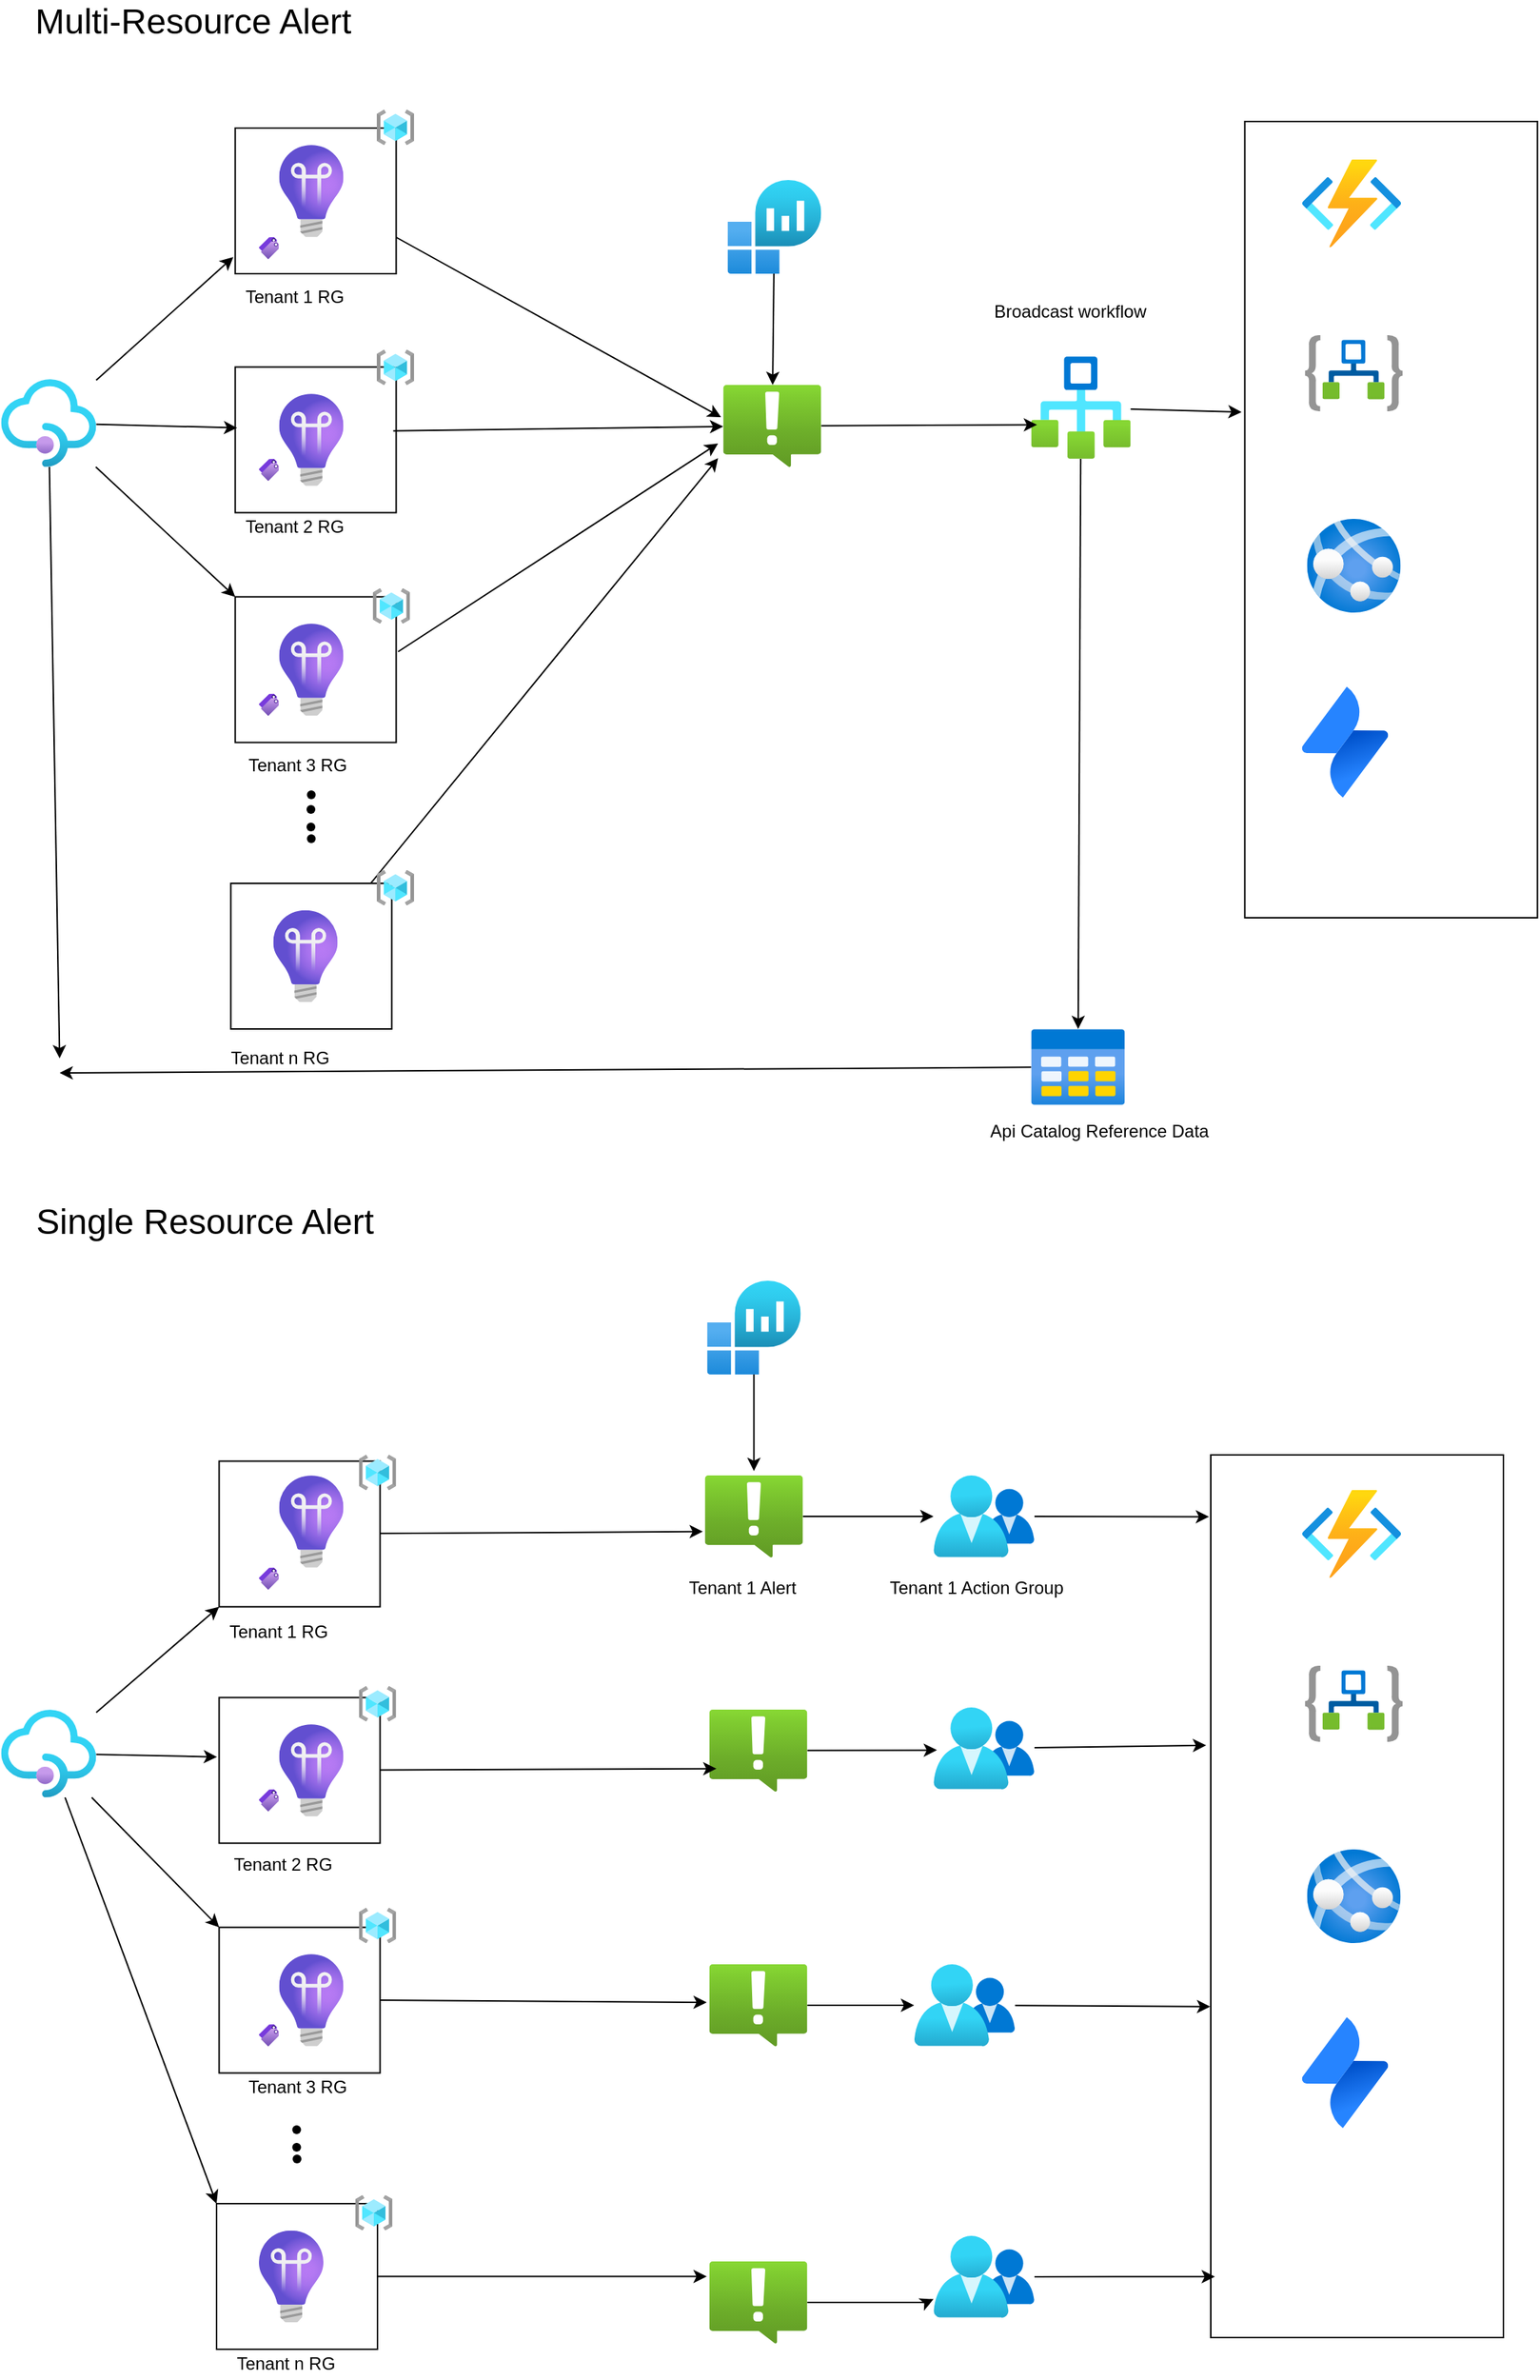 <mxfile>
    <diagram id="PjX6TMRhEjkoH-ikMJ8E" name="Page-1">
        <mxGraphModel dx="1954" dy="1142" grid="1" gridSize="10" guides="1" tooltips="1" connect="1" arrows="1" fold="1" page="1" pageScale="1" pageWidth="1100" pageHeight="850" math="0" shadow="0">
            <root>
                <mxCell id="0"/>
                <mxCell id="1" parent="0"/>
                <mxCell id="38" value="" style="edgeStyle=none;html=1;entryX=-0.012;entryY=0.886;entryDx=0;entryDy=0;entryPerimeter=0;" parent="1" source="2" target="152" edge="1">
                    <mxGeometry relative="1" as="geometry"/>
                </mxCell>
                <mxCell id="40" style="edgeStyle=none;html=1;entryX=0.012;entryY=0.418;entryDx=0;entryDy=0;entryPerimeter=0;" parent="1" source="2" target="153" edge="1">
                    <mxGeometry relative="1" as="geometry"/>
                </mxCell>
                <mxCell id="41" style="edgeStyle=none;html=1;entryX=0;entryY=0;entryDx=0;entryDy=0;" parent="1" source="2" target="154" edge="1">
                    <mxGeometry relative="1" as="geometry"/>
                </mxCell>
                <mxCell id="78" style="edgeStyle=none;html=1;" parent="1" source="2" edge="1">
                    <mxGeometry relative="1" as="geometry">
                        <mxPoint x="67.75" y="758" as="targetPoint"/>
                    </mxGeometry>
                </mxCell>
                <mxCell id="2" value="" style="aspect=fixed;html=1;points=[];align=center;image;fontSize=12;image=img/lib/azure2/integration/API_Management_Services.svg;" parent="1" vertex="1">
                    <mxGeometry x="27.75" y="294" width="65" height="60" as="geometry"/>
                </mxCell>
                <mxCell id="54" style="edgeStyle=none;html=1;" parent="1" source="9" target="52" edge="1">
                    <mxGeometry relative="1" as="geometry"/>
                </mxCell>
                <mxCell id="151" style="edgeStyle=none;html=1;entryX=-0.011;entryY=0.365;entryDx=0;entryDy=0;entryPerimeter=0;" parent="1" source="9" target="69" edge="1">
                    <mxGeometry relative="1" as="geometry"/>
                </mxCell>
                <mxCell id="9" value="" style="aspect=fixed;html=1;points=[];align=center;image;fontSize=12;image=img/lib/azure2/general/Workflow.svg;" parent="1" vertex="1">
                    <mxGeometry x="731.75" y="278.5" width="68" height="70" as="geometry"/>
                </mxCell>
                <mxCell id="17" value="" style="aspect=fixed;html=1;points=[];align=center;image;fontSize=12;image=img/lib/azure2/general/Tags.svg;" parent="1" vertex="1">
                    <mxGeometry x="203.9" y="509" width="13.85" height="15" as="geometry"/>
                </mxCell>
                <mxCell id="42" style="edgeStyle=none;html=1;entryX=-0.022;entryY=0.393;entryDx=0;entryDy=0;entryPerimeter=0;exitX=1;exitY=0.75;exitDx=0;exitDy=0;" parent="1" source="152" target="145" edge="1">
                    <mxGeometry relative="1" as="geometry">
                        <mxPoint x="419.838" y="278.07" as="targetPoint"/>
                    </mxGeometry>
                </mxCell>
                <mxCell id="15" value="" style="aspect=fixed;html=1;points=[];align=center;image;fontSize=12;image=img/lib/azure2/devops/Application_Insights.svg;" parent="1" vertex="1">
                    <mxGeometry x="217.75" y="134" width="44" height="63" as="geometry"/>
                </mxCell>
                <mxCell id="47" style="edgeStyle=none;html=1;exitX=0.982;exitY=0.438;exitDx=0;exitDy=0;exitPerimeter=0;" parent="1" source="153" target="145" edge="1">
                    <mxGeometry relative="1" as="geometry">
                        <mxPoint x="267.75" y="327" as="sourcePoint"/>
                        <mxPoint x="507.75" y="327" as="targetPoint"/>
                    </mxGeometry>
                </mxCell>
                <mxCell id="34" value="" style="aspect=fixed;html=1;points=[];align=center;image;fontSize=12;image=img/lib/azure2/devops/Application_Insights.svg;" parent="1" vertex="1">
                    <mxGeometry x="217.75" y="304" width="44" height="63" as="geometry"/>
                </mxCell>
                <mxCell id="44" style="edgeStyle=none;html=1;exitX=1.012;exitY=0.377;exitDx=0;exitDy=0;exitPerimeter=0;" parent="1" source="154" edge="1">
                    <mxGeometry relative="1" as="geometry">
                        <mxPoint x="517.75" y="338" as="targetPoint"/>
                    </mxGeometry>
                </mxCell>
                <mxCell id="35" value="" style="aspect=fixed;html=1;points=[];align=center;image;fontSize=12;image=img/lib/azure2/devops/Application_Insights.svg;" parent="1" vertex="1">
                    <mxGeometry x="217.75" y="461" width="44" height="63" as="geometry"/>
                </mxCell>
                <mxCell id="79" style="edgeStyle=none;html=1;" parent="1" source="52" edge="1">
                    <mxGeometry relative="1" as="geometry">
                        <mxPoint x="67.75" y="768" as="targetPoint"/>
                    </mxGeometry>
                </mxCell>
                <mxCell id="52" value="" style="aspect=fixed;html=1;points=[];align=center;image;fontSize=12;image=img/lib/azure2/general/Table.svg;shadow=0;fillColor=none;" parent="1" vertex="1">
                    <mxGeometry x="731.75" y="738" width="64" height="52" as="geometry"/>
                </mxCell>
                <mxCell id="57" value="" style="aspect=fixed;html=1;points=[];align=center;image;fontSize=12;image=img/lib/azure2/general/Tags.svg;" parent="1" vertex="1">
                    <mxGeometry x="203.9" y="197" width="13.85" height="15" as="geometry"/>
                </mxCell>
                <mxCell id="58" value="" style="aspect=fixed;html=1;points=[];align=center;image;fontSize=12;image=img/lib/azure2/general/Tags.svg;" parent="1" vertex="1">
                    <mxGeometry x="203.9" y="348.5" width="13.85" height="15" as="geometry"/>
                </mxCell>
                <mxCell id="60" value="" style="aspect=fixed;html=1;points=[];align=center;image;fontSize=12;image=img/lib/azure2/iot/Function_Apps.svg;shadow=0;fillColor=none;" parent="1" vertex="1">
                    <mxGeometry x="916.75" y="144" width="68" height="60" as="geometry"/>
                </mxCell>
                <mxCell id="61" value="" style="aspect=fixed;html=1;points=[];align=center;image;fontSize=12;image=img/lib/azure2/iot/Logic_Apps.svg;shadow=0;fillColor=none;" parent="1" vertex="1">
                    <mxGeometry x="918.75" y="264" width="67" height="52" as="geometry"/>
                </mxCell>
                <mxCell id="63" value="" style="aspect=fixed;html=1;points=[];align=center;image;fontSize=12;image=img/lib/azure2/compute/App_Services.svg;shadow=0;fillColor=none;" parent="1" vertex="1">
                    <mxGeometry x="920.25" y="389.5" width="64" height="64" as="geometry"/>
                </mxCell>
                <mxCell id="65" value="" style="image;image=img/lib/atlassian/Jira_Service_Desk_Logo.svg;shadow=0;fillColor=none;" parent="1" vertex="1">
                    <mxGeometry x="916.75" y="504" width="59" height="76" as="geometry"/>
                </mxCell>
                <mxCell id="67" value="" style="shape=image;verticalLabelPosition=bottom;labelBackgroundColor=#ffffff;verticalAlign=top;aspect=fixed;imageAspect=0;image=https://www.pngfind.com/pngs/m/618-6187399_servicenow-logo-png-service-now-logo-png-transparent.png;" parent="1" vertex="1">
                    <mxGeometry x="897.75" y="626.5" width="133.71" height="27" as="geometry"/>
                </mxCell>
                <mxCell id="69" value="" style="whiteSpace=wrap;html=1;shadow=0;fillColor=none;" parent="1" vertex="1">
                    <mxGeometry x="877.75" y="118" width="200" height="544" as="geometry"/>
                </mxCell>
                <mxCell id="111" value="" style="edgeStyle=none;html=1;entryX=0;entryY=1;entryDx=0;entryDy=0;" parent="1" source="115" target="161" edge="1">
                    <mxGeometry relative="1" as="geometry"/>
                </mxCell>
                <mxCell id="112" style="edgeStyle=none;html=1;entryX=-0.013;entryY=0.408;entryDx=0;entryDy=0;entryPerimeter=0;" parent="1" source="115" target="163" edge="1">
                    <mxGeometry relative="1" as="geometry"/>
                </mxCell>
                <mxCell id="113" style="edgeStyle=none;html=1;entryX=0;entryY=0;entryDx=0;entryDy=0;" parent="1" source="115" target="164" edge="1">
                    <mxGeometry relative="1" as="geometry"/>
                </mxCell>
                <mxCell id="205" style="edgeStyle=none;html=1;entryX=0;entryY=0;entryDx=0;entryDy=0;" parent="1" source="115" target="199" edge="1">
                    <mxGeometry relative="1" as="geometry"/>
                </mxCell>
                <mxCell id="115" value="" style="aspect=fixed;html=1;points=[];align=center;image;fontSize=12;image=img/lib/azure2/integration/API_Management_Services.svg;" parent="1" vertex="1">
                    <mxGeometry x="27.75" y="1203" width="65" height="60" as="geometry"/>
                </mxCell>
                <mxCell id="122" value="" style="aspect=fixed;html=1;points=[];align=center;image;fontSize=12;image=img/lib/azure2/general/Tags.svg;" parent="1" vertex="1">
                    <mxGeometry x="203.9" y="1418" width="13.85" height="15" as="geometry"/>
                </mxCell>
                <mxCell id="126" style="edgeStyle=none;html=1;entryX=-0.021;entryY=0.685;entryDx=0;entryDy=0;entryPerimeter=0;startArrow=none;" parent="1" source="161" target="143" edge="1">
                    <mxGeometry relative="1" as="geometry">
                        <mxPoint x="442.022" y="1076.14" as="targetPoint"/>
                    </mxGeometry>
                </mxCell>
                <mxCell id="127" value="" style="aspect=fixed;html=1;points=[];align=center;image;fontSize=12;image=img/lib/azure2/devops/Application_Insights.svg;" parent="1" vertex="1">
                    <mxGeometry x="217.75" y="1043" width="44" height="63" as="geometry"/>
                </mxCell>
                <mxCell id="129" value="" style="aspect=fixed;html=1;points=[];align=center;image;fontSize=12;image=img/lib/azure2/devops/Application_Insights.svg;" parent="1" vertex="1">
                    <mxGeometry x="217.75" y="1213" width="44" height="63" as="geometry"/>
                </mxCell>
                <mxCell id="130" style="edgeStyle=none;html=1;exitX=1;exitY=0.5;exitDx=0;exitDy=0;" parent="1" source="164" edge="1">
                    <mxGeometry relative="1" as="geometry">
                        <mxPoint x="510" y="1403" as="targetPoint"/>
                    </mxGeometry>
                </mxCell>
                <mxCell id="131" value="" style="aspect=fixed;html=1;points=[];align=center;image;fontSize=12;image=img/lib/azure2/devops/Application_Insights.svg;" parent="1" vertex="1">
                    <mxGeometry x="217.75" y="1370" width="44" height="63" as="geometry"/>
                </mxCell>
                <mxCell id="134" value="" style="aspect=fixed;html=1;points=[];align=center;image;fontSize=12;image=img/lib/azure2/general/Tags.svg;" parent="1" vertex="1">
                    <mxGeometry x="203.9" y="1106" width="13.85" height="15" as="geometry"/>
                </mxCell>
                <mxCell id="135" value="" style="aspect=fixed;html=1;points=[];align=center;image;fontSize=12;image=img/lib/azure2/general/Tags.svg;" parent="1" vertex="1">
                    <mxGeometry x="203.9" y="1257.5" width="13.85" height="15" as="geometry"/>
                </mxCell>
                <mxCell id="136" value="" style="aspect=fixed;html=1;points=[];align=center;image;fontSize=12;image=img/lib/azure2/iot/Function_Apps.svg;shadow=0;fillColor=none;" parent="1" vertex="1">
                    <mxGeometry x="916.75" y="1053" width="68" height="60" as="geometry"/>
                </mxCell>
                <mxCell id="137" value="" style="aspect=fixed;html=1;points=[];align=center;image;fontSize=12;image=img/lib/azure2/iot/Logic_Apps.svg;shadow=0;fillColor=none;" parent="1" vertex="1">
                    <mxGeometry x="918.75" y="1173" width="67" height="52" as="geometry"/>
                </mxCell>
                <mxCell id="138" value="" style="aspect=fixed;html=1;points=[];align=center;image;fontSize=12;image=img/lib/azure2/compute/App_Services.svg;shadow=0;fillColor=none;" parent="1" vertex="1">
                    <mxGeometry x="920.25" y="1298.5" width="64" height="64" as="geometry"/>
                </mxCell>
                <mxCell id="139" value="" style="image;image=img/lib/atlassian/Jira_Service_Desk_Logo.svg;shadow=0;fillColor=none;" parent="1" vertex="1">
                    <mxGeometry x="916.75" y="1413" width="59" height="76" as="geometry"/>
                </mxCell>
                <mxCell id="140" value="" style="shape=image;verticalLabelPosition=bottom;labelBackgroundColor=#ffffff;verticalAlign=top;aspect=fixed;imageAspect=0;image=https://www.pngfind.com/pngs/m/618-6187399_servicenow-logo-png-service-now-logo-png-transparent.png;" parent="1" vertex="1">
                    <mxGeometry x="897.75" y="1535.5" width="133.71" height="27" as="geometry"/>
                </mxCell>
                <mxCell id="141" value="" style="whiteSpace=wrap;html=1;shadow=0;fillColor=none;" parent="1" vertex="1">
                    <mxGeometry x="854.5" y="1029" width="200" height="603" as="geometry"/>
                </mxCell>
                <mxCell id="183" style="edgeStyle=none;html=1;" parent="1" source="142" target="167" edge="1">
                    <mxGeometry relative="1" as="geometry"/>
                </mxCell>
                <mxCell id="142" value="" style="aspect=fixed;html=1;points=[];align=center;image;fontSize=12;image=img/lib/azure2/management_governance/Alerts.svg;shadow=0;fillColor=none;" parent="1" vertex="1">
                    <mxGeometry x="511.75" y="1377" width="67" height="56.0" as="geometry"/>
                </mxCell>
                <mxCell id="176" style="edgeStyle=none;html=1;" parent="1" source="143" target="165" edge="1">
                    <mxGeometry relative="1" as="geometry"/>
                </mxCell>
                <mxCell id="143" value="" style="aspect=fixed;html=1;points=[];align=center;image;fontSize=12;image=img/lib/azure2/management_governance/Alerts.svg;shadow=0;fillColor=none;" parent="1" vertex="1">
                    <mxGeometry x="508.75" y="1043" width="67" height="56.0" as="geometry"/>
                </mxCell>
                <mxCell id="150" style="edgeStyle=none;html=1;entryX=0.059;entryY=0.667;entryDx=0;entryDy=0;entryPerimeter=0;" parent="1" source="145" target="9" edge="1">
                    <mxGeometry relative="1" as="geometry"/>
                </mxCell>
                <mxCell id="145" value="" style="aspect=fixed;html=1;points=[];align=center;image;fontSize=12;image=img/lib/azure2/management_governance/Alerts.svg;shadow=0;fillColor=none;" parent="1" vertex="1">
                    <mxGeometry x="521.25" y="298" width="67" height="56.0" as="geometry"/>
                </mxCell>
                <mxCell id="169" style="edgeStyle=none;html=1;" parent="1" source="148" target="145" edge="1">
                    <mxGeometry relative="1" as="geometry"/>
                </mxCell>
                <mxCell id="148" value="" style="aspect=fixed;html=1;points=[];align=center;image;fontSize=12;image=img/lib/azure2/analytics/Log_Analytics_Workspaces.svg;" parent="1" vertex="1">
                    <mxGeometry x="524.25" y="158" width="64" height="64" as="geometry"/>
                </mxCell>
                <mxCell id="177" style="edgeStyle=none;html=1;entryX=0.034;entryY=0.521;entryDx=0;entryDy=0;entryPerimeter=0;" parent="1" source="149" target="166" edge="1">
                    <mxGeometry relative="1" as="geometry"/>
                </mxCell>
                <mxCell id="149" value="" style="aspect=fixed;html=1;points=[];align=center;image;fontSize=12;image=img/lib/azure2/management_governance/Alerts.svg;shadow=0;fillColor=none;" parent="1" vertex="1">
                    <mxGeometry x="511.75" y="1203" width="67" height="56.0" as="geometry"/>
                </mxCell>
                <mxCell id="152" value="" style="whiteSpace=wrap;html=1;shadow=0;fillColor=none;" parent="1" vertex="1">
                    <mxGeometry x="187.75" y="122.5" width="110" height="99.5" as="geometry"/>
                </mxCell>
                <mxCell id="153" value="" style="whiteSpace=wrap;html=1;shadow=0;fillColor=none;" parent="1" vertex="1">
                    <mxGeometry x="187.75" y="285.75" width="110" height="99.5" as="geometry"/>
                </mxCell>
                <mxCell id="154" value="" style="whiteSpace=wrap;html=1;shadow=0;fillColor=none;" parent="1" vertex="1">
                    <mxGeometry x="187.75" y="442.75" width="110" height="99.5" as="geometry"/>
                </mxCell>
                <mxCell id="157" value="Tenant 3 RG" style="text;html=1;align=center;verticalAlign=middle;resizable=0;points=[];autosize=1;strokeColor=none;fillColor=none;" parent="1" vertex="1">
                    <mxGeometry x="189.75" y="548" width="80" height="20" as="geometry"/>
                </mxCell>
                <mxCell id="158" value="Tenant 2 RG" style="text;html=1;align=center;verticalAlign=middle;resizable=0;points=[];autosize=1;strokeColor=none;fillColor=none;" parent="1" vertex="1">
                    <mxGeometry x="187.75" y="385.25" width="80" height="20" as="geometry"/>
                </mxCell>
                <mxCell id="159" value="Tenant 1 RG" style="text;html=1;align=center;verticalAlign=middle;resizable=0;points=[];autosize=1;strokeColor=none;fillColor=none;" parent="1" vertex="1">
                    <mxGeometry x="187.75" y="228" width="80" height="20" as="geometry"/>
                </mxCell>
                <mxCell id="161" value="" style="whiteSpace=wrap;html=1;shadow=0;fillColor=none;" parent="1" vertex="1">
                    <mxGeometry x="176.75" y="1033.25" width="110" height="99.5" as="geometry"/>
                </mxCell>
                <mxCell id="184" style="edgeStyle=none;html=1;entryX=0.073;entryY=0.72;entryDx=0;entryDy=0;entryPerimeter=0;" parent="1" source="163" target="149" edge="1">
                    <mxGeometry relative="1" as="geometry">
                        <mxPoint x="450" y="1245" as="targetPoint"/>
                    </mxGeometry>
                </mxCell>
                <mxCell id="163" value="" style="whiteSpace=wrap;html=1;shadow=0;fillColor=none;" parent="1" vertex="1">
                    <mxGeometry x="176.75" y="1194.75" width="110" height="99.5" as="geometry"/>
                </mxCell>
                <mxCell id="164" value="" style="whiteSpace=wrap;html=1;shadow=0;fillColor=none;" parent="1" vertex="1">
                    <mxGeometry x="176.75" y="1351.75" width="110" height="99.5" as="geometry"/>
                </mxCell>
                <mxCell id="179" style="edgeStyle=none;html=1;entryX=-0.006;entryY=0.07;entryDx=0;entryDy=0;entryPerimeter=0;" parent="1" source="165" target="141" edge="1">
                    <mxGeometry relative="1" as="geometry"/>
                </mxCell>
                <mxCell id="165" value="" style="aspect=fixed;html=1;points=[];align=center;image;fontSize=12;image=img/lib/azure2/management_governance/My_Customers.svg;shadow=0;fillColor=none;" parent="1" vertex="1">
                    <mxGeometry x="665" y="1043" width="69" height="56.0" as="geometry"/>
                </mxCell>
                <mxCell id="180" style="edgeStyle=none;html=1;entryX=-0.016;entryY=0.329;entryDx=0;entryDy=0;entryPerimeter=0;" parent="1" source="166" target="141" edge="1">
                    <mxGeometry relative="1" as="geometry">
                        <mxPoint x="850" y="1270" as="targetPoint"/>
                    </mxGeometry>
                </mxCell>
                <mxCell id="166" value="" style="aspect=fixed;html=1;points=[];align=center;image;fontSize=12;image=img/lib/azure2/management_governance/My_Customers.svg;shadow=0;fillColor=none;" parent="1" vertex="1">
                    <mxGeometry x="665" y="1201.5" width="69" height="56.0" as="geometry"/>
                </mxCell>
                <mxCell id="182" style="edgeStyle=none;html=1;entryX=-0.002;entryY=0.625;entryDx=0;entryDy=0;entryPerimeter=0;" parent="1" source="167" target="141" edge="1">
                    <mxGeometry relative="1" as="geometry"/>
                </mxCell>
                <mxCell id="167" value="" style="aspect=fixed;html=1;points=[];align=center;image;fontSize=12;image=img/lib/azure2/management_governance/My_Customers.svg;shadow=0;fillColor=none;" parent="1" vertex="1">
                    <mxGeometry x="651.75" y="1377" width="69" height="56.0" as="geometry"/>
                </mxCell>
                <mxCell id="171" value="Broadcast workflow" style="text;html=1;align=center;verticalAlign=middle;resizable=0;points=[];autosize=1;strokeColor=none;fillColor=none;" parent="1" vertex="1">
                    <mxGeometry x="697.75" y="238" width="120" height="20" as="geometry"/>
                </mxCell>
                <mxCell id="172" value="Api Catalog Reference Data&lt;br&gt;" style="text;html=1;align=center;verticalAlign=middle;resizable=0;points=[];autosize=1;strokeColor=none;fillColor=none;" parent="1" vertex="1">
                    <mxGeometry x="697.75" y="798" width="160" height="20" as="geometry"/>
                </mxCell>
                <mxCell id="185" value="" style="aspect=fixed;html=1;points=[];align=center;image;fontSize=12;image=img/lib/azure2/general/Resource_Groups.svg;shadow=0;fillColor=none;" parent="1" vertex="1">
                    <mxGeometry x="284.5" y="110" width="25.5" height="24" as="geometry"/>
                </mxCell>
                <mxCell id="186" value="" style="aspect=fixed;html=1;points=[];align=center;image;fontSize=12;image=img/lib/azure2/general/Resource_Groups.svg;shadow=0;fillColor=none;" parent="1" vertex="1">
                    <mxGeometry x="284.5" y="274" width="25.5" height="24" as="geometry"/>
                </mxCell>
                <mxCell id="187" value="" style="aspect=fixed;html=1;points=[];align=center;image;fontSize=12;image=img/lib/azure2/general/Resource_Groups.svg;shadow=0;fillColor=none;" parent="1" vertex="1">
                    <mxGeometry x="281.75" y="437" width="25.5" height="24" as="geometry"/>
                </mxCell>
                <mxCell id="189" style="edgeStyle=none;html=1;" parent="1" source="188" edge="1">
                    <mxGeometry relative="1" as="geometry">
                        <mxPoint x="542.25" y="1040" as="targetPoint"/>
                    </mxGeometry>
                </mxCell>
                <mxCell id="188" value="" style="aspect=fixed;html=1;points=[];align=center;image;fontSize=12;image=img/lib/azure2/analytics/Log_Analytics_Workspaces.svg;" parent="1" vertex="1">
                    <mxGeometry x="510.25" y="910" width="64" height="64" as="geometry"/>
                </mxCell>
                <mxCell id="198" style="edgeStyle=none;html=1;" parent="1" source="190" edge="1">
                    <mxGeometry relative="1" as="geometry">
                        <mxPoint x="517.75" y="348" as="targetPoint"/>
                    </mxGeometry>
                </mxCell>
                <mxCell id="190" value="" style="whiteSpace=wrap;html=1;shadow=0;fillColor=none;" parent="1" vertex="1">
                    <mxGeometry x="184.75" y="638.5" width="110" height="99.5" as="geometry"/>
                </mxCell>
                <mxCell id="192" value="" style="shape=waypoint;sketch=0;size=6;pointerEvents=1;points=[];fillColor=none;resizable=0;rotatable=0;perimeter=centerPerimeter;snapToPoint=1;shadow=0;" parent="1" vertex="1">
                    <mxGeometry x="219.75" y="588" width="40" height="40" as="geometry"/>
                </mxCell>
                <mxCell id="193" value="" style="shape=waypoint;sketch=0;size=6;pointerEvents=1;points=[];fillColor=none;resizable=0;rotatable=0;perimeter=centerPerimeter;snapToPoint=1;shadow=0;" parent="1" vertex="1">
                    <mxGeometry x="219.5" y="580" width="40" height="40" as="geometry"/>
                </mxCell>
                <mxCell id="194" value="" style="shape=waypoint;sketch=0;size=6;pointerEvents=1;points=[];fillColor=none;resizable=0;rotatable=0;perimeter=centerPerimeter;snapToPoint=1;shadow=0;" parent="1" vertex="1">
                    <mxGeometry x="219.75" y="558" width="40" height="40" as="geometry"/>
                </mxCell>
                <mxCell id="195" value="" style="shape=waypoint;sketch=0;size=6;pointerEvents=1;points=[];fillColor=none;resizable=0;rotatable=0;perimeter=centerPerimeter;snapToPoint=1;shadow=0;" parent="1" vertex="1">
                    <mxGeometry x="219.5" y="568" width="40" height="40" as="geometry"/>
                </mxCell>
                <mxCell id="196" value="Tenant n RG" style="text;html=1;align=center;verticalAlign=middle;resizable=0;points=[];autosize=1;strokeColor=none;fillColor=none;" parent="1" vertex="1">
                    <mxGeometry x="177.75" y="748" width="80" height="20" as="geometry"/>
                </mxCell>
                <mxCell id="197" value="" style="aspect=fixed;html=1;points=[];align=center;image;fontSize=12;image=img/lib/azure2/management_governance/Application_Insights.svg;shadow=0;fillColor=none;" parent="1" vertex="1">
                    <mxGeometry x="213.75" y="656.75" width="44" height="63" as="geometry"/>
                </mxCell>
                <mxCell id="207" style="edgeStyle=none;html=1;" parent="1" source="199" edge="1">
                    <mxGeometry relative="1" as="geometry">
                        <mxPoint x="510" y="1590.25" as="targetPoint"/>
                    </mxGeometry>
                </mxCell>
                <mxCell id="199" value="" style="whiteSpace=wrap;html=1;shadow=0;fillColor=none;" parent="1" vertex="1">
                    <mxGeometry x="175" y="1540.5" width="110" height="99.5" as="geometry"/>
                </mxCell>
                <mxCell id="200" value="" style="shape=waypoint;sketch=0;size=6;pointerEvents=1;points=[];fillColor=none;resizable=0;rotatable=0;perimeter=centerPerimeter;snapToPoint=1;shadow=0;" parent="1" vertex="1">
                    <mxGeometry x="210" y="1490" width="40" height="40" as="geometry"/>
                </mxCell>
                <mxCell id="201" value="" style="shape=waypoint;sketch=0;size=6;pointerEvents=1;points=[];fillColor=none;resizable=0;rotatable=0;perimeter=centerPerimeter;snapToPoint=1;shadow=0;" parent="1" vertex="1">
                    <mxGeometry x="209.75" y="1482" width="40" height="40" as="geometry"/>
                </mxCell>
                <mxCell id="202" value="" style="shape=waypoint;sketch=0;size=6;pointerEvents=1;points=[];fillColor=none;resizable=0;rotatable=0;perimeter=centerPerimeter;snapToPoint=1;shadow=0;" parent="1" vertex="1">
                    <mxGeometry x="209.75" y="1470" width="40" height="40" as="geometry"/>
                </mxCell>
                <mxCell id="203" value="" style="aspect=fixed;html=1;points=[];align=center;image;fontSize=12;image=img/lib/azure2/management_governance/Application_Insights.svg;shadow=0;fillColor=none;" parent="1" vertex="1">
                    <mxGeometry x="204" y="1558.75" width="44" height="63" as="geometry"/>
                </mxCell>
                <mxCell id="210" value="" style="edgeStyle=none;html=1;" parent="1" source="206" target="208" edge="1">
                    <mxGeometry relative="1" as="geometry">
                        <Array as="points">
                            <mxPoint x="660" y="1608"/>
                        </Array>
                    </mxGeometry>
                </mxCell>
                <mxCell id="206" value="" style="aspect=fixed;html=1;points=[];align=center;image;fontSize=12;image=img/lib/azure2/management_governance/Alerts.svg;shadow=0;fillColor=none;" parent="1" vertex="1">
                    <mxGeometry x="511.75" y="1580" width="67" height="56.0" as="geometry"/>
                </mxCell>
                <mxCell id="209" style="edgeStyle=none;html=1;entryX=0.014;entryY=0.931;entryDx=0;entryDy=0;entryPerimeter=0;" parent="1" source="208" target="141" edge="1">
                    <mxGeometry relative="1" as="geometry"/>
                </mxCell>
                <mxCell id="208" value="" style="aspect=fixed;html=1;points=[];align=center;image;fontSize=12;image=img/lib/azure2/management_governance/My_Customers.svg;shadow=0;fillColor=none;" parent="1" vertex="1">
                    <mxGeometry x="665" y="1562.5" width="69" height="56.0" as="geometry"/>
                </mxCell>
                <mxCell id="211" value="&lt;font style=&quot;font-size: 24px&quot;&gt;Multi-Resource Alert&amp;nbsp;&lt;/font&gt;" style="text;html=1;align=center;verticalAlign=middle;resizable=0;points=[];autosize=1;strokeColor=none;fillColor=none;" parent="1" vertex="1">
                    <mxGeometry x="41.75" y="40" width="240" height="20" as="geometry"/>
                </mxCell>
                <mxCell id="212" value="&lt;font style=&quot;font-size: 24px&quot;&gt;Single Resource Alert&amp;nbsp;&lt;/font&gt;" style="text;html=1;align=center;verticalAlign=middle;resizable=0;points=[];autosize=1;strokeColor=none;fillColor=none;" parent="1" vertex="1">
                    <mxGeometry x="44.75" y="860" width="250" height="20" as="geometry"/>
                </mxCell>
                <mxCell id="213" value="" style="aspect=fixed;html=1;points=[];align=center;image;fontSize=12;image=img/lib/azure2/general/Resource_Groups.svg;shadow=0;fillColor=none;" parent="1" vertex="1">
                    <mxGeometry x="284.5" y="629.5" width="25.5" height="24" as="geometry"/>
                </mxCell>
                <mxCell id="214" value="" style="aspect=fixed;html=1;points=[];align=center;image;fontSize=12;image=img/lib/azure2/general/Resource_Groups.svg;shadow=0;fillColor=none;" parent="1" vertex="1">
                    <mxGeometry x="272.25" y="1029" width="25.5" height="24" as="geometry"/>
                </mxCell>
                <mxCell id="215" value="" style="aspect=fixed;html=1;points=[];align=center;image;fontSize=12;image=img/lib/azure2/general/Resource_Groups.svg;shadow=0;fillColor=none;" parent="1" vertex="1">
                    <mxGeometry x="272.25" y="1187" width="25.5" height="24" as="geometry"/>
                </mxCell>
                <mxCell id="216" value="" style="aspect=fixed;html=1;points=[];align=center;image;fontSize=12;image=img/lib/azure2/general/Resource_Groups.svg;shadow=0;fillColor=none;" parent="1" vertex="1">
                    <mxGeometry x="272.25" y="1338.5" width="25.5" height="24" as="geometry"/>
                </mxCell>
                <mxCell id="217" value="" style="aspect=fixed;html=1;points=[];align=center;image;fontSize=12;image=img/lib/azure2/general/Resource_Groups.svg;shadow=0;fillColor=none;" parent="1" vertex="1">
                    <mxGeometry x="269.75" y="1534.75" width="25.5" height="24" as="geometry"/>
                </mxCell>
                <mxCell id="219" value="Tenant 1 RG" style="text;html=1;align=center;verticalAlign=middle;resizable=0;points=[];autosize=1;strokeColor=none;fillColor=none;" parent="1" vertex="1">
                    <mxGeometry x="176.75" y="1140" width="80" height="20" as="geometry"/>
                </mxCell>
                <mxCell id="220" value="Tenant 2 RG" style="text;html=1;align=center;verticalAlign=middle;resizable=0;points=[];autosize=1;strokeColor=none;fillColor=none;" parent="1" vertex="1">
                    <mxGeometry x="179.75" y="1298.5" width="80" height="20" as="geometry"/>
                </mxCell>
                <mxCell id="221" value="Tenant 3 RG" style="text;html=1;align=center;verticalAlign=middle;resizable=0;points=[];autosize=1;strokeColor=none;fillColor=none;" parent="1" vertex="1">
                    <mxGeometry x="190" y="1451.25" width="80" height="20" as="geometry"/>
                </mxCell>
                <mxCell id="222" value="Tenant n RG" style="text;html=1;align=center;verticalAlign=middle;resizable=0;points=[];autosize=1;strokeColor=none;fillColor=none;" parent="1" vertex="1">
                    <mxGeometry x="181.75" y="1640" width="80" height="20" as="geometry"/>
                </mxCell>
                <mxCell id="224" value="&lt;span style=&quot;color: rgba(0 , 0 , 0 , 0) ; font-family: monospace ; font-size: 0px&quot;&gt;%3CmxGraphModel%3E%3Croot%3E%3CmxCell%20id%3D%220%22%2F%3E%3CmxCell%20id%3D%221%22%20parent%3D%220%22%2F%3E%3CmxCell%20id%3D%222%22%20value%3D%22Tenant%201%20RG%22%20style%3D%22text%3Bhtml%3D1%3Balign%3Dcenter%3BverticalAlign%3Dmiddle%3Bresizable%3D0%3Bpoints%3D%5B%5D%3Bautosize%3D1%3BstrokeColor%3Dnone%3BfillColor%3Dnone%3B%22%20vertex%3D%221%22%20parent%3D%221%22%3E%3CmxGeometry%20x%3D%22176.75%22%20y%3D%221140%22%20width%3D%2280%22%20height%3D%2220%22%20as%3D%22geometry%22%2F%3E%3C%2FmxCell%3E%3C%2Froot%3E%3C%2FmxGraphModel%3E&lt;/span&gt;" style="text;html=1;align=center;verticalAlign=middle;resizable=0;points=[];autosize=1;strokeColor=none;fillColor=none;fontSize=24;" parent="1" vertex="1">
                    <mxGeometry x="510" y="1090" width="20" height="40" as="geometry"/>
                </mxCell>
                <mxCell id="226" value="Tenant 1 Alert" style="text;html=1;align=center;verticalAlign=middle;resizable=0;points=[];autosize=1;strokeColor=none;fillColor=none;" parent="1" vertex="1">
                    <mxGeometry x="489.25" y="1110" width="90" height="20" as="geometry"/>
                </mxCell>
                <mxCell id="227" value="Tenant 1 Action Group" style="text;html=1;align=center;verticalAlign=middle;resizable=0;points=[];autosize=1;strokeColor=none;fillColor=none;" parent="1" vertex="1">
                    <mxGeometry x="629" y="1110" width="130" height="20" as="geometry"/>
                </mxCell>
            </root>
        </mxGraphModel>
    </diagram>
</mxfile>